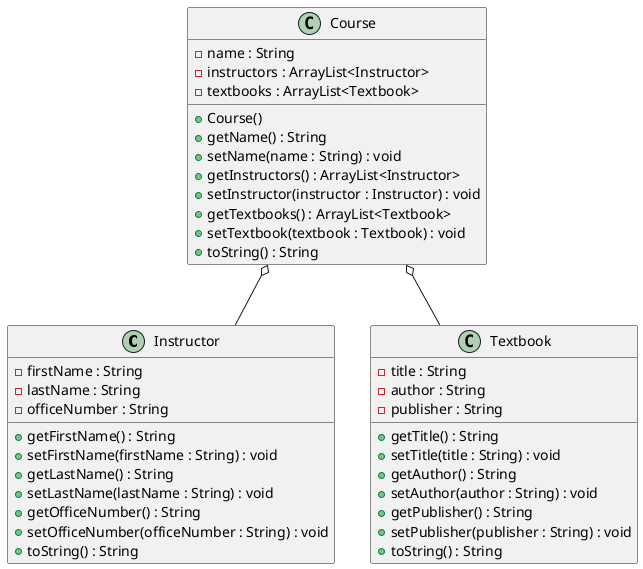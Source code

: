 @startuml

class Instructor {
    - firstName : String
    - lastName : String
    - officeNumber : String
    + getFirstName() : String
    + setFirstName(firstName : String) : void
    + getLastName() : String
    + setLastName(lastName : String) : void
    + getOfficeNumber() : String
    + setOfficeNumber(officeNumber : String) : void
    + toString() : String
}

class Textbook {
    - title : String
    - author : String
    - publisher : String
    + getTitle() : String
    + setTitle(title : String) : void
    + getAuthor() : String
    + setAuthor(author : String) : void
    + getPublisher() : String
    + setPublisher(publisher : String) : void
    + toString() : String
}

class Course {
    - name : String
    - instructors : ArrayList<Instructor>
    - textbooks : ArrayList<Textbook>
    + Course()
    + getName() : String
    + setName(name : String) : void
    + getInstructors() : ArrayList<Instructor>
    + setInstructor(instructor : Instructor) : void
    + getTextbooks() : ArrayList<Textbook>
    + setTextbook(textbook : Textbook) : void
    + toString() : String
}

Course o-- Instructor
Course o-- Textbook

@enduml